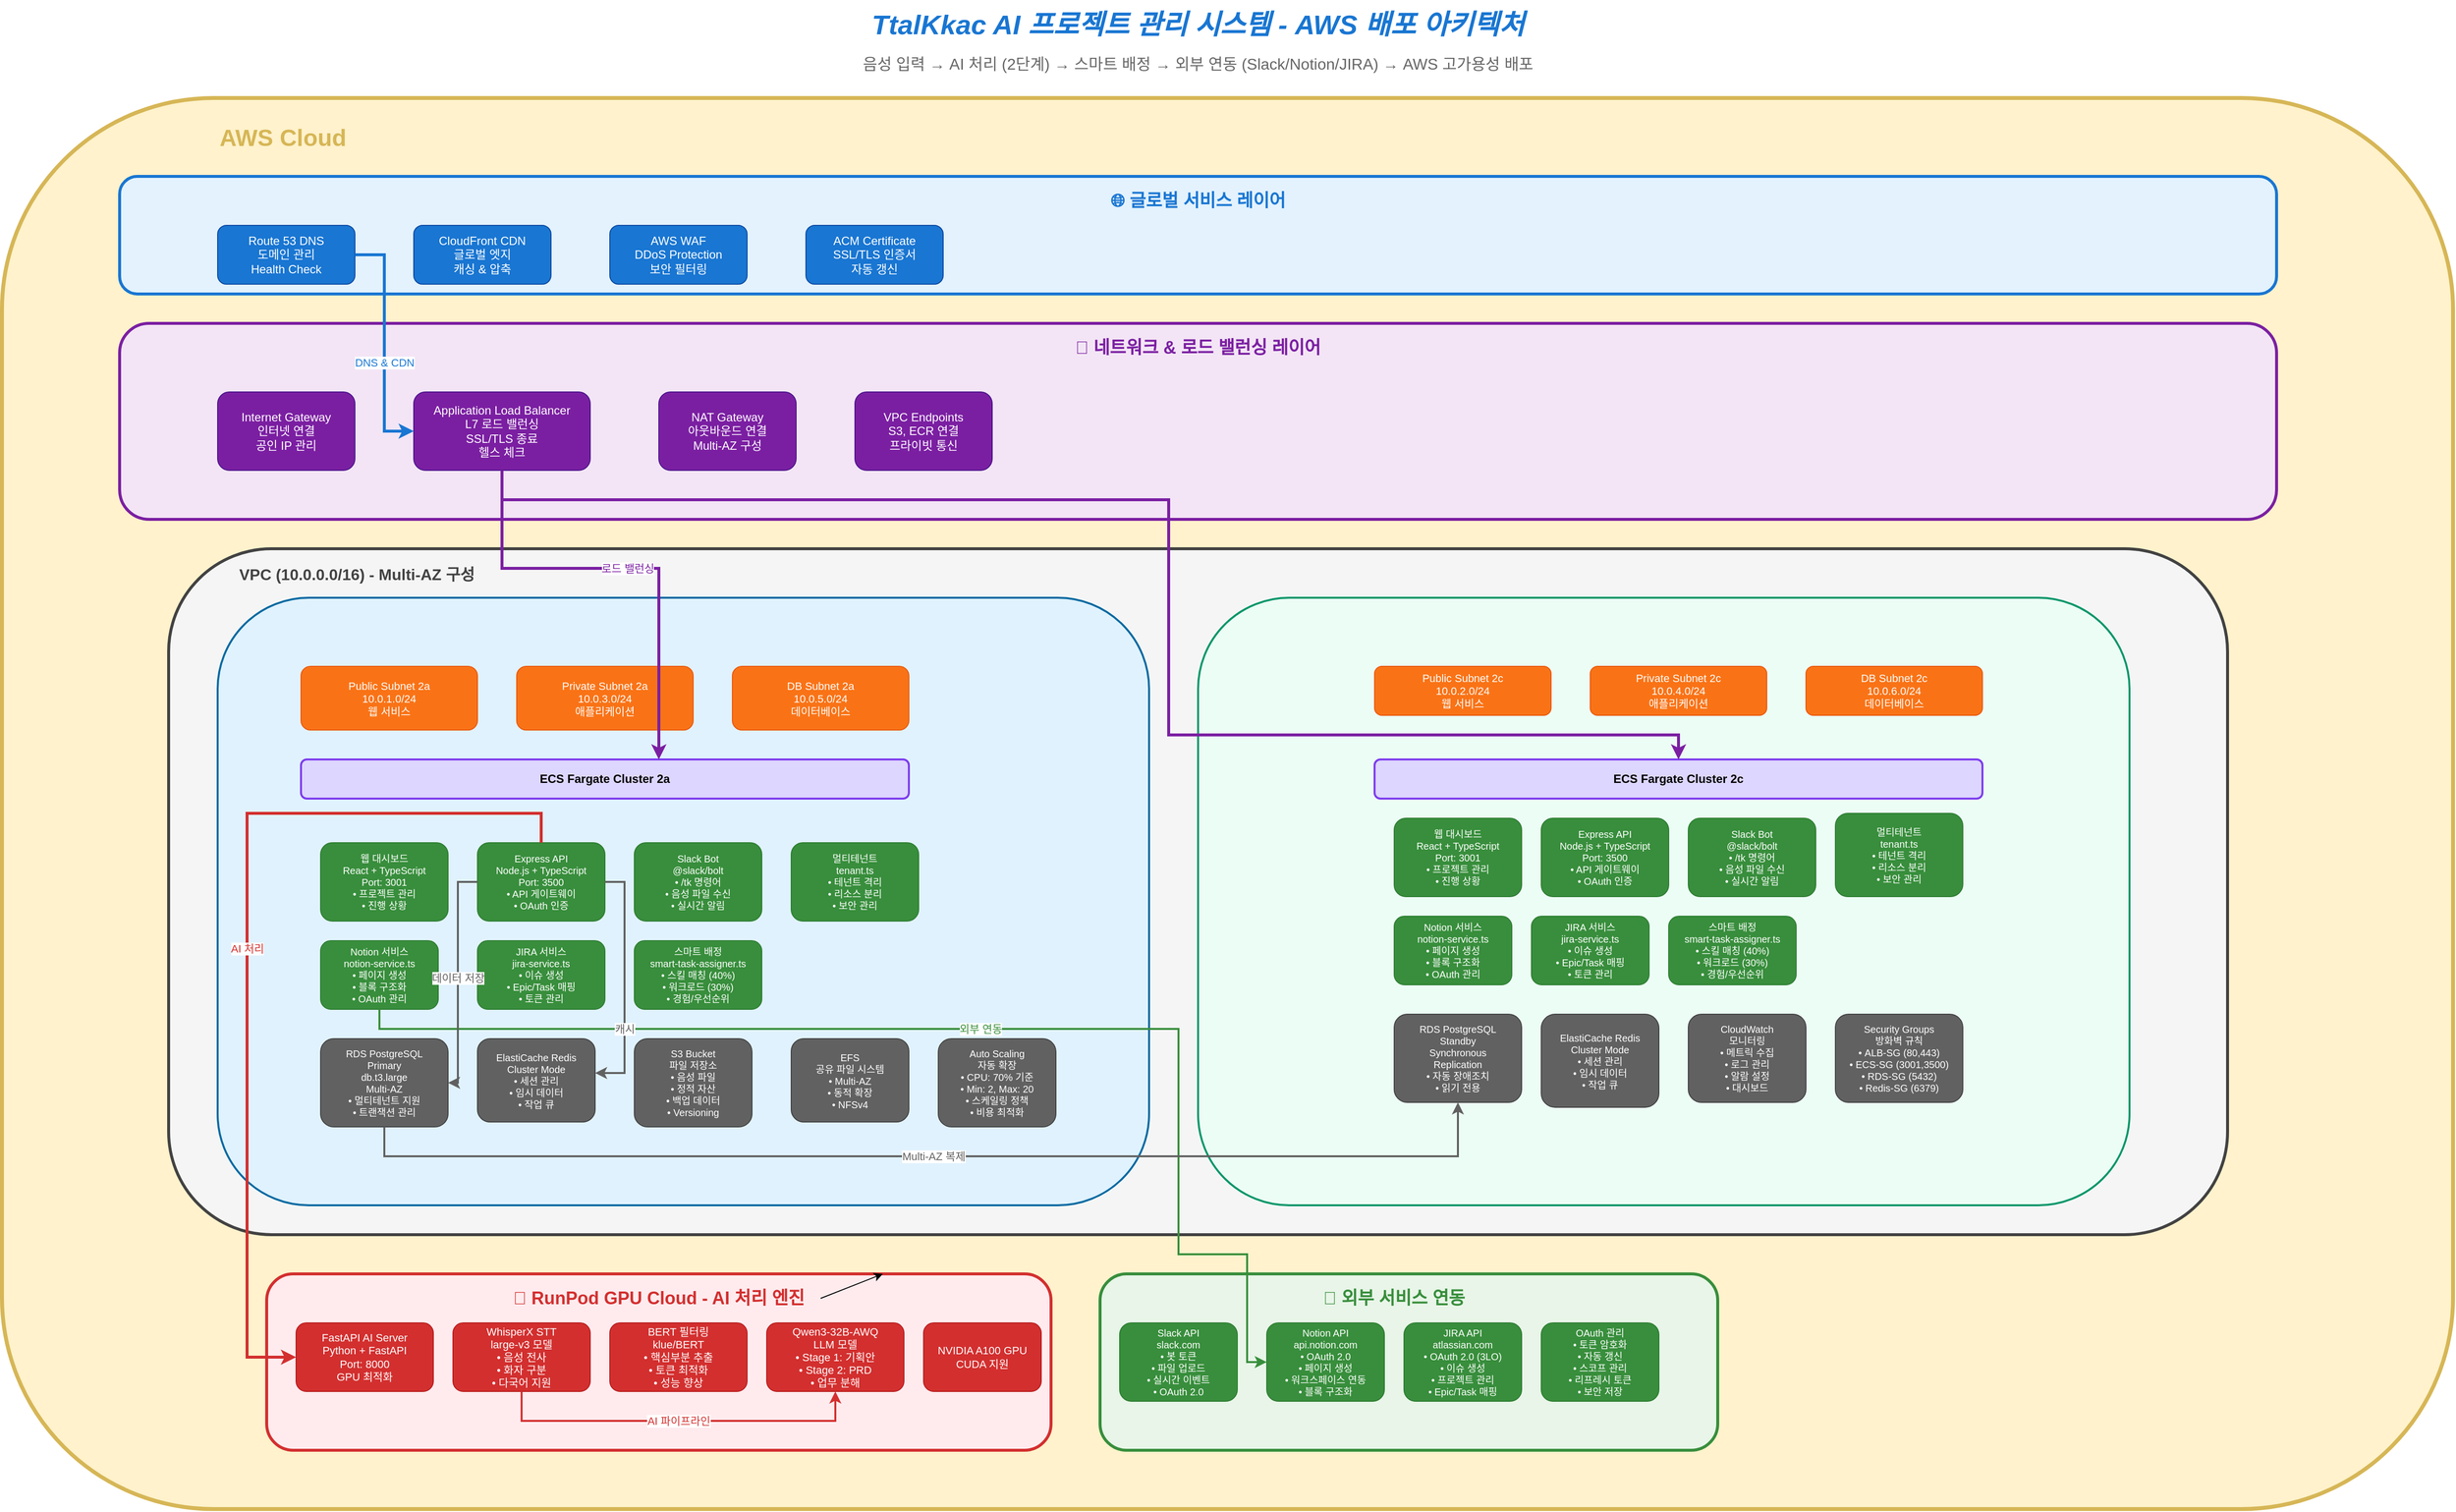 <mxfile>
    <diagram name="TtalKkac 완전 시스템 아키텍처 - AWS 배포" id="ttalkkac-complete-aws">
        <mxGraphModel dx="4185" dy="1098" grid="1" gridSize="10" guides="1" tooltips="1" connect="1" arrows="1" fold="1" page="1" pageScale="1" pageWidth="2400" pageHeight="1600" math="0" shadow="0">
            <root>
                <mxCell id="0"/>
                <mxCell id="1" parent="0"/>
                <mxCell id="title" value="TtalKkac AI 프로젝트 관리 시스템 - AWS 배포 아키텍처" style="text;html=1;strokeColor=none;fillColor=none;align=center;verticalAlign=middle;whiteSpace=wrap;rounded=0;fontSize=28;fontStyle=3;fontColor=#1976D2;" parent="1" vertex="1">
                    <mxGeometry x="600" y="20" width="1200" height="50" as="geometry"/>
                </mxCell>
                <mxCell id="subtitle" value="음성 입력 → AI 처리 (2단계) → 스마트 배정 → 외부 연동 (Slack/Notion/JIRA) → AWS 고가용성 배포" style="text;html=1;strokeColor=none;fillColor=none;align=center;verticalAlign=middle;whiteSpace=wrap;rounded=0;fontSize=16;fontColor=#666666;" parent="1" vertex="1">
                    <mxGeometry x="600" y="70" width="1200" height="30" as="geometry"/>
                </mxCell>
                <mxCell id="aws-main-cloud" value="" style="rounded=1;whiteSpace=wrap;html=1;fillColor=#fff2cc;strokeColor=#d6b656;strokeWidth=4;" parent="1" vertex="1">
                    <mxGeometry x="-20" y="120" width="2500" height="1440" as="geometry"/>
                </mxCell>
                <mxCell id="aws-main-label" value="AWS Cloud" style="text;html=1;strokeColor=none;fillColor=none;align=left;verticalAlign=top;whiteSpace=wrap;rounded=0;fontSize=24;fontStyle=1;fontColor=#d6b656;" parent="1" vertex="1">
                    <mxGeometry x="200" y="140" width="400" height="40" as="geometry"/>
                </mxCell>
                <mxCell id="global-layer" value="" style="rounded=1;whiteSpace=wrap;html=1;fillColor=#e3f2fd;strokeColor=#1976d2;strokeWidth=3;" parent="1" vertex="1">
                    <mxGeometry x="100" y="200" width="2200" height="120" as="geometry"/>
                </mxCell>
                <mxCell id="global-title" value="🌐 글로벌 서비스 레이어" style="text;html=1;strokeColor=none;fillColor=none;align=center;verticalAlign=middle;whiteSpace=wrap;rounded=0;fontSize=18;fontStyle=1;fontColor=#1976d2;" parent="1" vertex="1">
                    <mxGeometry x="1100" y="210" width="200" height="30" as="geometry"/>
                </mxCell>
                <mxCell id="route53" value="Route 53 DNS&#10;도메인 관리&#10;Health Check" style="rounded=1;whiteSpace=wrap;html=1;fillColor=#1976d2;strokeColor=#0d47a1;fontColor=white;fontSize=12;" parent="1" vertex="1">
                    <mxGeometry x="200" y="250" width="140" height="60" as="geometry"/>
                </mxCell>
                <mxCell id="cloudfront" value="CloudFront CDN&#10;글로벌 엣지&#10;캐싱 &amp; 압축" style="rounded=1;whiteSpace=wrap;html=1;fillColor=#1976d2;strokeColor=#0d47a1;fontColor=white;fontSize=12;" parent="1" vertex="1">
                    <mxGeometry x="400" y="250" width="140" height="60" as="geometry"/>
                </mxCell>
                <mxCell id="waf" value="AWS WAF&#10;DDoS Protection&#10;보안 필터링" style="rounded=1;whiteSpace=wrap;html=1;fillColor=#1976d2;strokeColor=#0d47a1;fontColor=white;fontSize=12;" parent="1" vertex="1">
                    <mxGeometry x="600" y="250" width="140" height="60" as="geometry"/>
                </mxCell>
                <mxCell id="certificate" value="ACM Certificate&#10;SSL/TLS 인증서&#10;자동 갱신" style="rounded=1;whiteSpace=wrap;html=1;fillColor=#1976d2;strokeColor=#0d47a1;fontColor=white;fontSize=12;" parent="1" vertex="1">
                    <mxGeometry x="800" y="250" width="140" height="60" as="geometry"/>
                </mxCell>
                <mxCell id="network-layer" value="" style="rounded=1;whiteSpace=wrap;html=1;fillColor=#f3e5f5;strokeColor=#7b1fa2;strokeWidth=3;" parent="1" vertex="1">
                    <mxGeometry x="100" y="350" width="2200" height="200" as="geometry"/>
                </mxCell>
                <mxCell id="network-title" value="🔗 네트워크 &amp; 로드 밸런싱 레이어" style="text;html=1;strokeColor=none;fillColor=none;align=center;verticalAlign=middle;whiteSpace=wrap;rounded=0;fontSize=18;fontStyle=1;fontColor=#7b1fa2;" parent="1" vertex="1">
                    <mxGeometry x="1050" y="360" width="300" height="30" as="geometry"/>
                </mxCell>
                <mxCell id="igw" value="Internet Gateway&#10;인터넷 연결&#10;공인 IP 관리" style="rounded=1;whiteSpace=wrap;html=1;fillColor=#7b1fa2;strokeColor=#4a148c;fontColor=white;fontSize=12;" parent="1" vertex="1">
                    <mxGeometry x="200" y="420" width="140" height="80" as="geometry"/>
                </mxCell>
                <mxCell id="alb" value="Application Load Balancer&#10;L7 로드 밸런싱&#10;SSL/TLS 종료&#10;헬스 체크" style="rounded=1;whiteSpace=wrap;html=1;fillColor=#7b1fa2;strokeColor=#4a148c;fontColor=white;fontSize=12;" parent="1" vertex="1">
                    <mxGeometry x="400" y="420" width="180" height="80" as="geometry"/>
                </mxCell>
                <mxCell id="nat-gateway" value="NAT Gateway&#10;아웃바운드 연결&#10;Multi-AZ 구성" style="rounded=1;whiteSpace=wrap;html=1;fillColor=#7b1fa2;strokeColor=#4a148c;fontColor=white;fontSize=12;" parent="1" vertex="1">
                    <mxGeometry x="650" y="420" width="140" height="80" as="geometry"/>
                </mxCell>
                <mxCell id="vpc-endpoints" value="VPC Endpoints&#10;S3, ECR 연결&#10;프라이빗 통신" style="rounded=1;whiteSpace=wrap;html=1;fillColor=#7b1fa2;strokeColor=#4a148c;fontColor=white;fontSize=12;" parent="1" vertex="1">
                    <mxGeometry x="850" y="420" width="140" height="80" as="geometry"/>
                </mxCell>
                <mxCell id="vpc-container" value="" style="rounded=1;whiteSpace=wrap;html=1;fillColor=#f5f5f5;strokeColor=#424242;strokeWidth=3;strokeDashArray=5 5;" parent="1" vertex="1">
                    <mxGeometry x="150" y="580" width="2100" height="700" as="geometry"/>
                </mxCell>
                <mxCell id="vpc-label" value="VPC (10.0.0.0/16) - Multi-AZ 구성" style="text;html=1;strokeColor=none;fillColor=none;align=left;verticalAlign=top;whiteSpace=wrap;rounded=0;fontSize=16;fontStyle=1;fontColor=#424242;" parent="1" vertex="1">
                    <mxGeometry x="220" y="590" width="300" height="30" as="geometry"/>
                </mxCell>
                <mxCell id="az-2a-container" value="" style="rounded=1;whiteSpace=wrap;html=1;fillColor=#e0f2fe;strokeColor=#0369a1;strokeWidth=2;" parent="1" vertex="1">
                    <mxGeometry x="200" y="630" width="950" height="620" as="geometry"/>
                </mxCell>
                <mxCell id="az-2c-container" value="" style="rounded=1;whiteSpace=wrap;html=1;fillColor=#ecfdf5;strokeColor=#059669;strokeWidth=2;" parent="1" vertex="1">
                    <mxGeometry x="1200" y="630" width="950" height="620" as="geometry"/>
                </mxCell>
                <mxCell id="public-subnet-2a" value="Public Subnet 2a&#10;10.0.1.0/24&#10;웹 서비스" style="rounded=1;whiteSpace=wrap;html=1;fillColor=#f97316;strokeColor=#ea580c;fontColor=white;fontSize=11;" parent="1" vertex="1">
                    <mxGeometry x="285" y="700" width="180" height="65" as="geometry"/>
                </mxCell>
                <mxCell id="private-subnet-2a" value="Private Subnet 2a&#10;10.0.3.0/24&#10;애플리케이션" style="rounded=1;whiteSpace=wrap;html=1;fillColor=#f97316;strokeColor=#ea580c;fontColor=white;fontSize=11;" parent="1" vertex="1">
                    <mxGeometry x="505" y="700" width="180" height="65" as="geometry"/>
                </mxCell>
                <mxCell id="db-subnet-2a" value="DB Subnet 2a&#10;10.0.5.0/24&#10;데이터베이스" style="rounded=1;whiteSpace=wrap;html=1;fillColor=#f97316;strokeColor=#ea580c;fontColor=white;fontSize=11;" parent="1" vertex="1">
                    <mxGeometry x="725" y="700" width="180" height="65" as="geometry"/>
                </mxCell>
                <mxCell id="public-subnet-2c" value="Public Subnet 2c&#10;10.0.2.0/24&#10;웹 서비스" style="rounded=1;whiteSpace=wrap;html=1;fillColor=#f97316;strokeColor=#ea580c;fontColor=white;fontSize=11;" parent="1" vertex="1">
                    <mxGeometry x="1380" y="700" width="180" height="50" as="geometry"/>
                </mxCell>
                <mxCell id="private-subnet-2c" value="Private Subnet 2c&#10;10.0.4.0/24&#10;애플리케이션" style="rounded=1;whiteSpace=wrap;html=1;fillColor=#f97316;strokeColor=#ea580c;fontColor=white;fontSize=11;" parent="1" vertex="1">
                    <mxGeometry x="1600" y="700" width="180" height="50" as="geometry"/>
                </mxCell>
                <mxCell id="db-subnet-2c" value="DB Subnet 2c&#10;10.0.6.0/24&#10;데이터베이스" style="rounded=1;whiteSpace=wrap;html=1;fillColor=#f97316;strokeColor=#ea580c;fontColor=white;fontSize=11;" parent="1" vertex="1">
                    <mxGeometry x="1820" y="700" width="180" height="50" as="geometry"/>
                </mxCell>
                <mxCell id="ecs-cluster-2a" value="ECS Fargate Cluster 2a" style="rounded=1;whiteSpace=wrap;html=1;fillColor=#ddd6fe;strokeColor=#7c3aed;strokeWidth=2;fontSize=12;fontStyle=1;" parent="1" vertex="1">
                    <mxGeometry x="285" y="795" width="620" height="40" as="geometry"/>
                </mxCell>
                <mxCell id="web-dashboard-2a" value="웹 대시보드&#10;React + TypeScript&#10;Port: 3001&#10;• 프로젝트 관리&#10;• 진행 상황" style="rounded=1;whiteSpace=wrap;html=1;fillColor=#388e3c;strokeColor=#2e7d32;fontColor=white;fontSize=10;" parent="1" vertex="1">
                    <mxGeometry x="305" y="880" width="130" height="80" as="geometry"/>
                </mxCell>
                <mxCell id="express-api-2a" value="Express API&#10;Node.js + TypeScript&#10;Port: 3500&#10;• API 게이트웨이&#10;• OAuth 인증" style="rounded=1;whiteSpace=wrap;html=1;fillColor=#388e3c;strokeColor=#2e7d32;fontColor=white;fontSize=10;" parent="1" vertex="1">
                    <mxGeometry x="465" y="880" width="130" height="80" as="geometry"/>
                </mxCell>
                <mxCell id="slack-bot-2a" value="Slack Bot&#10;@slack/bolt&#10;• /tk 명령어&#10;• 음성 파일 수신&#10;• 실시간 알림" style="rounded=1;whiteSpace=wrap;html=1;fillColor=#388e3c;strokeColor=#2e7d32;fontColor=white;fontSize=10;" parent="1" vertex="1">
                    <mxGeometry x="625" y="880" width="130" height="80" as="geometry"/>
                </mxCell>
                <mxCell id="tenant-service-2a" value="멀티테넌트&#10;tenant.ts&#10;• 테넌트 격리&#10;• 리소스 분리&#10;• 보안 관리" style="rounded=1;whiteSpace=wrap;html=1;fillColor=#388e3c;strokeColor=#2e7d32;fontColor=white;fontSize=10;" parent="1" vertex="1">
                    <mxGeometry x="785" y="880" width="130" height="80" as="geometry"/>
                </mxCell>
                <mxCell id="ecs-cluster-2c" value="ECS Fargate Cluster 2c" style="rounded=1;whiteSpace=wrap;html=1;fillColor=#ddd6fe;strokeColor=#7c3aed;strokeWidth=2;fontSize=12;fontStyle=1;" parent="1" vertex="1">
                    <mxGeometry x="1380" y="795" width="620" height="40" as="geometry"/>
                </mxCell>
                <mxCell id="web-dashboard-2c" value="웹 대시보드&#10;React + TypeScript&#10;Port: 3001&#10;• 프로젝트 관리&#10;• 진행 상황" style="rounded=1;whiteSpace=wrap;html=1;fillColor=#388e3c;strokeColor=#2e7d32;fontColor=white;fontSize=10;" parent="1" vertex="1">
                    <mxGeometry x="1400" y="855" width="130" height="80" as="geometry"/>
                </mxCell>
                <mxCell id="express-api-2c" value="Express API&#10;Node.js + TypeScript&#10;Port: 3500&#10;• API 게이트웨이&#10;• OAuth 인증" style="rounded=1;whiteSpace=wrap;html=1;fillColor=#388e3c;strokeColor=#2e7d32;fontColor=white;fontSize=10;" parent="1" vertex="1">
                    <mxGeometry x="1550" y="855" width="130" height="80" as="geometry"/>
                </mxCell>
                <mxCell id="slack-bot-2c" value="Slack Bot&#10;@slack/bolt&#10;• /tk 명령어&#10;• 음성 파일 수신&#10;• 실시간 알림" style="rounded=1;whiteSpace=wrap;html=1;fillColor=#388e3c;strokeColor=#2e7d32;fontColor=white;fontSize=10;" parent="1" vertex="1">
                    <mxGeometry x="1700" y="855" width="130" height="80" as="geometry"/>
                </mxCell>
                <mxCell id="tenant-service-2c" value="멀티테넌트&#10;tenant.ts&#10;• 테넌트 격리&#10;• 리소스 분리&#10;• 보안 관리" style="rounded=1;whiteSpace=wrap;html=1;fillColor=#388e3c;strokeColor=#2e7d32;fontColor=white;fontSize=10;" parent="1" vertex="1">
                    <mxGeometry x="1850" y="850" width="130" height="85" as="geometry"/>
                </mxCell>
                <mxCell id="notion-service-2a" value="Notion 서비스&#10;notion-service.ts&#10;• 페이지 생성&#10;• 블록 구조화&#10;• OAuth 관리" style="rounded=1;whiteSpace=wrap;html=1;fillColor=#388e3c;strokeColor=#2e7d32;fontColor=white;fontSize=10;" parent="1" vertex="1">
                    <mxGeometry x="305" y="980" width="120" height="70" as="geometry"/>
                </mxCell>
                <mxCell id="jira-service-2a" value="JIRA 서비스&#10;jira-service.ts&#10;• 이슈 생성&#10;• Epic/Task 매핑&#10;• 토큰 관리" style="rounded=1;whiteSpace=wrap;html=1;fillColor=#388e3c;strokeColor=#2e7d32;fontColor=white;fontSize=10;" parent="1" vertex="1">
                    <mxGeometry x="465" y="980" width="130" height="70" as="geometry"/>
                </mxCell>
                <mxCell id="task-assigner-2a" value="스마트 배정&#10;smart-task-assigner.ts&#10;• 스킬 매칭 (40%)&#10;• 워크로드 (30%)&#10;• 경험/우선순위" style="rounded=1;whiteSpace=wrap;html=1;fillColor=#388e3c;strokeColor=#2e7d32;fontColor=white;fontSize=10;" parent="1" vertex="1">
                    <mxGeometry x="625" y="980" width="130" height="70" as="geometry"/>
                </mxCell>
                <mxCell id="notion-service-2c" value="Notion 서비스&#10;notion-service.ts&#10;• 페이지 생성&#10;• 블록 구조화&#10;• OAuth 관리" style="rounded=1;whiteSpace=wrap;html=1;fillColor=#388e3c;strokeColor=#2e7d32;fontColor=white;fontSize=10;" parent="1" vertex="1">
                    <mxGeometry x="1400" y="955" width="120" height="70" as="geometry"/>
                </mxCell>
                <mxCell id="jira-service-2c" value="JIRA 서비스&#10;jira-service.ts&#10;• 이슈 생성&#10;• Epic/Task 매핑&#10;• 토큰 관리" style="rounded=1;whiteSpace=wrap;html=1;fillColor=#388e3c;strokeColor=#2e7d32;fontColor=white;fontSize=10;" parent="1" vertex="1">
                    <mxGeometry x="1540" y="955" width="120" height="70" as="geometry"/>
                </mxCell>
                <mxCell id="task-assigner-2c" value="스마트 배정&#10;smart-task-assigner.ts&#10;• 스킬 매칭 (40%)&#10;• 워크로드 (30%)&#10;• 경험/우선순위" style="rounded=1;whiteSpace=wrap;html=1;fillColor=#388e3c;strokeColor=#2e7d32;fontColor=white;fontSize=10;" parent="1" vertex="1">
                    <mxGeometry x="1680" y="955" width="130" height="70" as="geometry"/>
                </mxCell>
                <mxCell id="rds-primary" value="RDS PostgreSQL&#10;Primary&#10;db.t3.large&#10;Multi-AZ&#10;• 멀티테넌트 지원&#10;• 트랜잭션 관리" style="rounded=1;whiteSpace=wrap;html=1;fillColor=#616161;strokeColor=#424242;fontColor=white;fontSize=10;" parent="1" vertex="1">
                    <mxGeometry x="305" y="1080" width="130" height="90" as="geometry"/>
                </mxCell>
                <mxCell id="rds-standby" value="RDS PostgreSQL&#10;Standby&#10;Synchronous&#10;Replication&#10;• 자동 장애조치&#10;• 읽기 전용" style="rounded=1;whiteSpace=wrap;html=1;fillColor=#616161;strokeColor=#424242;fontColor=white;fontSize=10;" parent="1" vertex="1">
                    <mxGeometry x="1400" y="1055" width="130" height="90" as="geometry"/>
                </mxCell>
                <mxCell id="redis-2a" value="ElastiCache Redis&#10;Cluster Mode&#10;• 세션 관리&#10;• 임시 데이터&#10;• 작업 큐" style="rounded=1;whiteSpace=wrap;html=1;fillColor=#616161;strokeColor=#424242;fontColor=white;fontSize=10;" parent="1" vertex="1">
                    <mxGeometry x="465" y="1080" width="120" height="85" as="geometry"/>
                </mxCell>
                <mxCell id="redis-2c" value="ElastiCache Redis&#10;Cluster Mode&#10;• 세션 관리&#10;• 임시 데이터&#10;• 작업 큐" style="rounded=1;whiteSpace=wrap;html=1;fillColor=#616161;strokeColor=#424242;fontColor=white;fontSize=10;" parent="1" vertex="1">
                    <mxGeometry x="1550" y="1055" width="120" height="95" as="geometry"/>
                </mxCell>
                <mxCell id="s3-bucket" value="S3 Bucket&#10;파일 저장소&#10;• 음성 파일&#10;• 정적 자산&#10;• 백업 데이터&#10;• Versioning" style="rounded=1;whiteSpace=wrap;html=1;fillColor=#616161;strokeColor=#424242;fontColor=white;fontSize=10;" parent="1" vertex="1">
                    <mxGeometry x="625" y="1080" width="120" height="90" as="geometry"/>
                </mxCell>
                <mxCell id="efs" value="EFS&#10;공유 파일 시스템&#10;• Multi-AZ&#10;• 동적 확장&#10;• NFSv4" style="rounded=1;whiteSpace=wrap;html=1;fillColor=#616161;strokeColor=#424242;fontColor=white;fontSize=10;" parent="1" vertex="1">
                    <mxGeometry x="785" y="1080" width="120" height="85" as="geometry"/>
                </mxCell>
                <mxCell id="cloudwatch" value="CloudWatch&#10;모니터링&#10;• 메트릭 수집&#10;• 로그 관리&#10;• 알람 설정&#10;• 대시보드" style="rounded=1;whiteSpace=wrap;html=1;fillColor=#616161;strokeColor=#424242;fontColor=white;fontSize=10;" parent="1" vertex="1">
                    <mxGeometry x="1700" y="1055" width="120" height="90" as="geometry"/>
                </mxCell>
                <mxCell id="security-groups" value="Security Groups&#10;방화벽 규칙&#10;• ALB-SG (80,443)&#10;• ECS-SG (3001,3500)&#10;• RDS-SG (5432)&#10;• Redis-SG (6379)" style="rounded=1;whiteSpace=wrap;html=1;fillColor=#616161;strokeColor=#424242;fontColor=white;fontSize=10;" parent="1" vertex="1">
                    <mxGeometry x="1850" y="1055" width="130" height="90" as="geometry"/>
                </mxCell>
                <mxCell id="auto-scaling" value="Auto Scaling&#10;자동 확장&#10;• CPU: 70% 기준&#10;• Min: 2, Max: 20&#10;• 스케일링 정책&#10;• 비용 최적화" style="rounded=1;whiteSpace=wrap;html=1;fillColor=#616161;strokeColor=#424242;fontColor=white;fontSize=10;" parent="1" vertex="1">
                    <mxGeometry x="935" y="1080" width="120" height="90" as="geometry"/>
                </mxCell>
                <mxCell id="runpod-cloud" value="" style="rounded=1;whiteSpace=wrap;html=1;fillColor=#ffebee;strokeColor=#d32f2f;strokeWidth=3;" parent="1" vertex="1">
                    <mxGeometry x="250" y="1320" width="800" height="180" as="geometry"/>
                </mxCell>
                <mxCell id="2" style="edgeStyle=none;html=1;exitX=1;exitY=0.5;exitDx=0;exitDy=0;" edge="1" parent="1" source="runpod-title" target="runpod-cloud">
                    <mxGeometry relative="1" as="geometry"/>
                </mxCell>
                <mxCell id="runpod-title" value="🚀 RunPod GPU Cloud - AI 처리 엔진" style="text;html=1;strokeColor=none;fillColor=none;align=center;verticalAlign=middle;whiteSpace=wrap;rounded=0;fontSize=18;fontStyle=1;fontColor=#d32f2f;" parent="1" vertex="1">
                    <mxGeometry x="485" y="1330" width="330" height="30" as="geometry"/>
                </mxCell>
                <mxCell id="runpod-fastapi" value="FastAPI AI Server&#10;Python + FastAPI&#10;Port: 8000&#10;GPU 최적화" style="rounded=1;whiteSpace=wrap;html=1;fillColor=#d32f2f;strokeColor=#b71c1c;fontColor=white;fontSize=11;" parent="1" vertex="1">
                    <mxGeometry x="280" y="1370" width="140" height="70" as="geometry"/>
                </mxCell>
                <mxCell id="runpod-whisperx" value="WhisperX STT&#10;large-v3 모델&#10;• 음성 전사&#10;• 화자 구분&#10;• 다국어 지원" style="rounded=1;whiteSpace=wrap;html=1;fillColor=#d32f2f;strokeColor=#b71c1c;fontColor=white;fontSize=11;" parent="1" vertex="1">
                    <mxGeometry x="440" y="1370" width="140" height="70" as="geometry"/>
                </mxCell>
                <mxCell id="runpod-kcbert" value="BERT 필터링&lt;br&gt;klue/BERT&lt;br&gt;• 핵심부분 추출&lt;br&gt;• 토큰 최적화&lt;br&gt;• 성능 향상" style="rounded=1;whiteSpace=wrap;html=1;fillColor=#d32f2f;strokeColor=#b71c1c;fontColor=white;fontSize=11;" parent="1" vertex="1">
                    <mxGeometry x="600" y="1370" width="140" height="70" as="geometry"/>
                </mxCell>
                <mxCell id="runpod-qwen3" value="Qwen3-32B-AWQ&#10;LLM 모델&#10;• Stage 1: 기획안&#10;• Stage 2: PRD&#10;• 업무 분해" style="rounded=1;whiteSpace=wrap;html=1;fillColor=#d32f2f;strokeColor=#b71c1c;fontColor=white;fontSize=11;" parent="1" vertex="1">
                    <mxGeometry x="760" y="1370" width="140" height="70" as="geometry"/>
                </mxCell>
                <mxCell id="runpod-gpu" value="NVIDIA A100 GPU&lt;br&gt;CUDA 지원" style="rounded=1;whiteSpace=wrap;html=1;fillColor=#d32f2f;strokeColor=#b71c1c;fontColor=white;fontSize=11;" parent="1" vertex="1">
                    <mxGeometry x="920" y="1370" width="120" height="70" as="geometry"/>
                </mxCell>
                <mxCell id="external-services" value="" style="rounded=1;whiteSpace=wrap;html=1;fillColor=#e8f5e8;strokeColor=#388e3c;strokeWidth=3;" parent="1" vertex="1">
                    <mxGeometry x="1100" y="1320" width="630" height="180" as="geometry"/>
                </mxCell>
                <mxCell id="external-title" value="🔗 외부 서비스 연동" style="text;html=1;strokeColor=none;fillColor=none;align=center;verticalAlign=middle;whiteSpace=wrap;rounded=0;fontSize=18;fontStyle=1;fontColor=#388e3c;" parent="1" vertex="1">
                    <mxGeometry x="1300" y="1330" width="200" height="30" as="geometry"/>
                </mxCell>
                <mxCell id="slack-api" value="Slack API&#10;slack.com&#10;• 봇 토큰&#10;• 파일 업로드&#10;• 실시간 이벤트&#10;• OAuth 2.0" style="rounded=1;whiteSpace=wrap;html=1;fillColor=#388e3c;strokeColor=#2e7d32;fontColor=white;fontSize=10;" parent="1" vertex="1">
                    <mxGeometry x="1120" y="1370" width="120" height="80" as="geometry"/>
                </mxCell>
                <mxCell id="notion-api" value="Notion API&#10;api.notion.com&#10;• OAuth 2.0&#10;• 페이지 생성&#10;• 워크스페이스 연동&#10;• 블록 구조화" style="rounded=1;whiteSpace=wrap;html=1;fillColor=#388e3c;strokeColor=#2e7d32;fontColor=white;fontSize=10;" parent="1" vertex="1">
                    <mxGeometry x="1270" y="1370" width="120" height="80" as="geometry"/>
                </mxCell>
                <mxCell id="jira-api" value="JIRA API&#10;atlassian.com&#10;• OAuth 2.0 (3LO)&#10;• 이슈 생성&#10;• 프로젝트 관리&#10;• Epic/Task 매핑" style="rounded=1;whiteSpace=wrap;html=1;fillColor=#388e3c;strokeColor=#2e7d32;fontColor=white;fontSize=10;" parent="1" vertex="1">
                    <mxGeometry x="1410" y="1370" width="120" height="80" as="geometry"/>
                </mxCell>
                <mxCell id="oauth-manager" value="OAuth 관리&#10;• 토큰 암호화&#10;• 자동 갱신&#10;• 스코프 관리&#10;• 리프레시 토큰&#10;• 보안 저장" style="rounded=1;whiteSpace=wrap;html=1;fillColor=#388e3c;strokeColor=#2e7d32;fontColor=white;fontSize=10;" parent="1" vertex="1">
                    <mxGeometry x="1550" y="1370" width="120" height="80" as="geometry"/>
                </mxCell>
                <mxCell id="flow-global-network" value="DNS &amp; CDN" style="edgeStyle=orthogonalEdgeStyle;rounded=0;orthogonalLoop=1;jettySize=auto;html=1;strokeWidth=3;strokeColor=#1976d2;fontColor=#1976d2;entryX=0;entryY=0.5;entryDx=0;entryDy=0;" parent="1" source="route53" target="alb" edge="1">
                    <mxGeometry x="0.166" relative="1" as="geometry">
                        <Array as="points">
                            <mxPoint x="370" y="280"/>
                            <mxPoint x="370" y="460"/>
                        </Array>
                        <mxPoint as="offset"/>
                    </mxGeometry>
                </mxCell>
                <mxCell id="flow-load-balance" value="로드 밸런싱" style="edgeStyle=orthogonalEdgeStyle;rounded=0;orthogonalLoop=1;jettySize=auto;html=1;strokeWidth=3;strokeColor=#7b1fa2;fontColor=#7b1fa2;" parent="1" source="alb" target="ecs-cluster-2a" edge="1">
                    <mxGeometry relative="1" as="geometry">
                        <Array as="points">
                            <mxPoint x="490" y="600"/>
                            <mxPoint x="650" y="600"/>
                        </Array>
                    </mxGeometry>
                </mxCell>
                <mxCell id="flow-load-balance-2c" value="" style="edgeStyle=orthogonalEdgeStyle;rounded=0;orthogonalLoop=1;jettySize=auto;html=1;strokeWidth=3;strokeColor=#7b1fa2;" parent="1" source="alb" target="ecs-cluster-2c" edge="1">
                    <mxGeometry relative="1" as="geometry">
                        <Array as="points">
                            <mxPoint x="490" y="530"/>
                            <mxPoint x="1170" y="530"/>
                            <mxPoint x="1170" y="770"/>
                            <mxPoint x="1690" y="770"/>
                        </Array>
                    </mxGeometry>
                </mxCell>
                <mxCell id="flow-ai-processing" value="AI 처리" style="edgeStyle=orthogonalEdgeStyle;rounded=0;orthogonalLoop=1;jettySize=auto;html=1;strokeWidth=3;strokeColor=#d32f2f;fontColor=#d32f2f;" parent="1" source="express-api-2a" target="runpod-fastapi" edge="1">
                    <mxGeometry relative="1" as="geometry">
                        <Array as="points">
                            <mxPoint x="530" y="850"/>
                            <mxPoint x="230" y="850"/>
                            <mxPoint x="230" y="1405"/>
                        </Array>
                    </mxGeometry>
                </mxCell>
                <mxCell id="flow-ai-pipeline" value="AI 파이프라인" style="edgeStyle=orthogonalEdgeStyle;rounded=0;orthogonalLoop=1;jettySize=auto;html=1;strokeWidth=2;strokeColor=#d32f2f;fontColor=#d32f2f;" parent="1" source="runpod-whisperx" target="runpod-qwen3" edge="1">
                    <mxGeometry relative="1" as="geometry">
                        <Array as="points">
                            <mxPoint x="510" y="1470"/>
                            <mxPoint x="830" y="1470"/>
                        </Array>
                    </mxGeometry>
                </mxCell>
                <mxCell id="flow-external-apis" value="외부 연동" style="edgeStyle=orthogonalEdgeStyle;rounded=0;orthogonalLoop=1;jettySize=auto;html=1;strokeWidth=2;strokeColor=#388e3c;fontColor=#388e3c;" parent="1" source="notion-service-2a" target="notion-api" edge="1">
                    <mxGeometry relative="1" as="geometry">
                        <Array as="points">
                            <mxPoint x="365" y="1070"/>
                            <mxPoint x="1180" y="1070"/>
                            <mxPoint x="1180" y="1300"/>
                            <mxPoint x="1250" y="1300"/>
                            <mxPoint x="1250" y="1410"/>
                        </Array>
                    </mxGeometry>
                </mxCell>
                <mxCell id="flow-database" value="데이터 저장" style="edgeStyle=orthogonalEdgeStyle;rounded=0;orthogonalLoop=1;jettySize=auto;html=1;strokeWidth=2;strokeColor=#616161;fontColor=#616161;" parent="1" source="express-api-2a" target="rds-primary" edge="1">
                    <mxGeometry relative="1" as="geometry">
                        <Array as="points">
                            <mxPoint x="445" y="920"/>
                            <mxPoint x="445" y="1125"/>
                        </Array>
                    </mxGeometry>
                </mxCell>
                <mxCell id="flow-cache" value="캐시" style="edgeStyle=orthogonalEdgeStyle;rounded=0;orthogonalLoop=1;jettySize=auto;html=1;strokeWidth=2;strokeColor=#616161;fontColor=#616161;" parent="1" source="express-api-2a" target="redis-2a" edge="1">
                    <mxGeometry x="0.388" relative="1" as="geometry">
                        <Array as="points">
                            <mxPoint x="615" y="920"/>
                            <mxPoint x="615" y="1115"/>
                        </Array>
                        <mxPoint as="offset"/>
                    </mxGeometry>
                </mxCell>
                <mxCell id="flow-replication" value="Multi-AZ 복제" style="edgeStyle=orthogonalEdgeStyle;rounded=0;orthogonalLoop=1;jettySize=auto;html=1;strokeWidth=2;strokeColor=#616161;strokeDashArray=5 5;fontColor=#616161;" parent="1" source="rds-primary" target="rds-standby" edge="1">
                    <mxGeometry relative="1" as="geometry">
                        <Array as="points">
                            <mxPoint x="370" y="1200"/>
                            <mxPoint x="1465" y="1200"/>
                        </Array>
                        <mxPoint as="offset"/>
                    </mxGeometry>
                </mxCell>
            </root>
        </mxGraphModel>
    </diagram>
</mxfile>